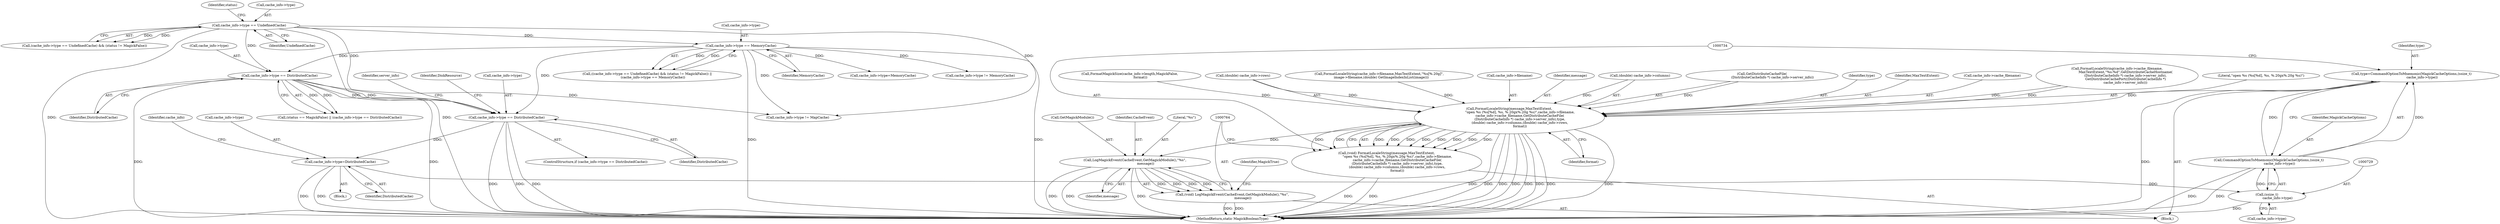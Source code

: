digraph "0_ImageMagick_4e81ce8b07219c69a9aeccb0f7f7b927ca6db74c_0@pointer" {
"1000724" [label="(Call,type=CommandOptionToMnemonic(MagickCacheOptions,(ssize_t)\n                    cache_info->type))"];
"1000726" [label="(Call,CommandOptionToMnemonic(MagickCacheOptions,(ssize_t)\n                    cache_info->type))"];
"1000728" [label="(Call,(ssize_t)\n                    cache_info->type)"];
"1000644" [label="(Call,cache_info->type=DistributedCache)"];
"1000601" [label="(Call,cache_info->type == DistributedCache)"];
"1000425" [label="(Call,cache_info->type == MemoryCache)"];
"1000417" [label="(Call,cache_info->type == UndefinedCache)"];
"1000593" [label="(Call,cache_info->type == DistributedCache)"];
"1000735" [label="(Call,FormatLocaleString(message,MaxTextExtent,\n                    \"open %s (%s[%d], %s, %.20gx%.20g %s)\",cache_info->filename,\n                    cache_info->cache_filename,GetDistributeCacheFile(\n                    (DistributeCacheInfo *) cache_info->server_info),type,\n                    (double) cache_info->columns,(double) cache_info->rows,\n                    format))"];
"1000733" [label="(Call,(void) FormatLocaleString(message,MaxTextExtent,\n                    \"open %s (%s[%d], %s, %.20gx%.20g %s)\",cache_info->filename,\n                    cache_info->cache_filename,GetDistributeCacheFile(\n                    (DistributeCacheInfo *) cache_info->server_info),type,\n                    (double) cache_info->columns,(double) cache_info->rows,\n                    format))"];
"1000765" [label="(Call,LogMagickEvent(CacheEvent,GetMagickModule(),\"%s\",\n                    message))"];
"1000763" [label="(Call,(void) LogMagickEvent(CacheEvent,GetMagickModule(),\"%s\",\n                    message))"];
"1000423" [label="(Identifier,status)"];
"1000762" [label="(Identifier,format)"];
"1000219" [label="(Call,FormatLocaleString(cache_info->filename,MaxTextExtent,\"%s[%.20g]\",\n    image->filename,(double) GetImageIndexInList(image)))"];
"1000589" [label="(Call,(status == MagickFalse) || (cache_info->type == DistributedCache))"];
"1000739" [label="(Call,cache_info->filename)"];
"1000601" [label="(Call,cache_info->type == DistributedCache)"];
"1000612" [label="(Identifier,server_info)"];
"1000457" [label="(Call,cache_info->type=MemoryCache)"];
"1000736" [label="(Identifier,message)"];
"1000768" [label="(Literal,\"%s\")"];
"1000644" [label="(Call,cache_info->type=DistributedCache)"];
"1000651" [label="(Identifier,cache_info)"];
"1000765" [label="(Call,LogMagickEvent(CacheEvent,GetMagickModule(),\"%s\",\n                    message))"];
"1000607" [label="(Identifier,DiskResource)"];
"1000645" [label="(Call,cache_info->type)"];
"1000745" [label="(Call,GetDistributeCacheFile(\n                    (DistributeCacheInfo *) cache_info->server_info))"];
"1000915" [label="(Call,cache_info->type != MemoryCache)"];
"1000415" [label="(Call,((cache_info->type == UndefinedCache) && (status != MagickFalse)) ||\n           (cache_info->type == MemoryCache))"];
"1000730" [label="(Call,cache_info->type)"];
"1000727" [label="(Identifier,MagickCacheOptions)"];
"1000425" [label="(Call,cache_info->type == MemoryCache)"];
"1000416" [label="(Call,(cache_info->type == UndefinedCache) && (status != MagickFalse))"];
"1000725" [label="(Identifier,type)"];
"1000724" [label="(Call,type=CommandOptionToMnemonic(MagickCacheOptions,(ssize_t)\n                    cache_info->type))"];
"1000751" [label="(Identifier,type)"];
"1000648" [label="(Identifier,DistributedCache)"];
"1000605" [label="(Identifier,DistributedCache)"];
"1000418" [label="(Call,cache_info->type)"];
"1000602" [label="(Call,cache_info->type)"];
"1000737" [label="(Identifier,MaxTextExtent)"];
"1000742" [label="(Call,cache_info->cache_filename)"];
"1000670" [label="(Call,FormatLocaleString(cache_info->cache_filename,\n                MaxTextExtent,\"%s:%d\",GetDistributeCacheHostname(\n                (DistributeCacheInfo *) cache_info->server_info),\n                GetDistributeCachePort((DistributeCacheInfo *)\n                cache_info->server_info)))"];
"1000417" [label="(Call,cache_info->type == UndefinedCache)"];
"1000910" [label="(Call,cache_info->type != MapCache)"];
"1000600" [label="(ControlStructure,if (cache_info->type == DistributedCache))"];
"1000738" [label="(Literal,\"open %s (%s[%d], %s, %.20gx%.20g %s)\")"];
"1000763" [label="(Call,(void) LogMagickEvent(CacheEvent,GetMagickModule(),\"%s\",\n                    message))"];
"1000593" [label="(Call,cache_info->type == DistributedCache)"];
"1000426" [label="(Call,cache_info->type)"];
"1000767" [label="(Call,GetMagickModule())"];
"1000429" [label="(Identifier,MemoryCache)"];
"1000769" [label="(Identifier,message)"];
"1000752" [label="(Call,(double) cache_info->columns)"];
"1000735" [label="(Call,FormatLocaleString(message,MaxTextExtent,\n                    \"open %s (%s[%d], %s, %.20gx%.20g %s)\",cache_info->filename,\n                    cache_info->cache_filename,GetDistributeCacheFile(\n                    (DistributeCacheInfo *) cache_info->server_info),type,\n                    (double) cache_info->columns,(double) cache_info->rows,\n                    format))"];
"1000715" [label="(Block,)"];
"1000597" [label="(Identifier,DistributedCache)"];
"1000733" [label="(Call,(void) FormatLocaleString(message,MaxTextExtent,\n                    \"open %s (%s[%d], %s, %.20gx%.20g %s)\",cache_info->filename,\n                    cache_info->cache_filename,GetDistributeCacheFile(\n                    (DistributeCacheInfo *) cache_info->server_info),type,\n                    (double) cache_info->columns,(double) cache_info->rows,\n                    format))"];
"1000728" [label="(Call,(ssize_t)\n                    cache_info->type)"];
"1000771" [label="(Identifier,MagickTrue)"];
"1000726" [label="(Call,CommandOptionToMnemonic(MagickCacheOptions,(ssize_t)\n                    cache_info->type))"];
"1001174" [label="(MethodReturn,static MagickBooleanType)"];
"1000643" [label="(Block,)"];
"1000718" [label="(Call,FormatMagickSize(cache_info->length,MagickFalse,\n                    format))"];
"1000594" [label="(Call,cache_info->type)"];
"1000421" [label="(Identifier,UndefinedCache)"];
"1000757" [label="(Call,(double) cache_info->rows)"];
"1000766" [label="(Identifier,CacheEvent)"];
"1000724" -> "1000715"  [label="AST: "];
"1000724" -> "1000726"  [label="CFG: "];
"1000725" -> "1000724"  [label="AST: "];
"1000726" -> "1000724"  [label="AST: "];
"1000734" -> "1000724"  [label="CFG: "];
"1000724" -> "1001174"  [label="DDG: "];
"1000726" -> "1000724"  [label="DDG: "];
"1000726" -> "1000724"  [label="DDG: "];
"1000724" -> "1000735"  [label="DDG: "];
"1000726" -> "1000728"  [label="CFG: "];
"1000727" -> "1000726"  [label="AST: "];
"1000728" -> "1000726"  [label="AST: "];
"1000726" -> "1001174"  [label="DDG: "];
"1000726" -> "1001174"  [label="DDG: "];
"1000728" -> "1000726"  [label="DDG: "];
"1000728" -> "1000730"  [label="CFG: "];
"1000729" -> "1000728"  [label="AST: "];
"1000730" -> "1000728"  [label="AST: "];
"1000728" -> "1001174"  [label="DDG: "];
"1000644" -> "1000728"  [label="DDG: "];
"1000644" -> "1000643"  [label="AST: "];
"1000644" -> "1000648"  [label="CFG: "];
"1000645" -> "1000644"  [label="AST: "];
"1000648" -> "1000644"  [label="AST: "];
"1000651" -> "1000644"  [label="CFG: "];
"1000644" -> "1001174"  [label="DDG: "];
"1000644" -> "1001174"  [label="DDG: "];
"1000601" -> "1000644"  [label="DDG: "];
"1000601" -> "1000600"  [label="AST: "];
"1000601" -> "1000605"  [label="CFG: "];
"1000602" -> "1000601"  [label="AST: "];
"1000605" -> "1000601"  [label="AST: "];
"1000607" -> "1000601"  [label="CFG: "];
"1000612" -> "1000601"  [label="CFG: "];
"1000601" -> "1001174"  [label="DDG: "];
"1000601" -> "1001174"  [label="DDG: "];
"1000601" -> "1001174"  [label="DDG: "];
"1000425" -> "1000601"  [label="DDG: "];
"1000417" -> "1000601"  [label="DDG: "];
"1000593" -> "1000601"  [label="DDG: "];
"1000593" -> "1000601"  [label="DDG: "];
"1000425" -> "1000415"  [label="AST: "];
"1000425" -> "1000429"  [label="CFG: "];
"1000426" -> "1000425"  [label="AST: "];
"1000429" -> "1000425"  [label="AST: "];
"1000415" -> "1000425"  [label="CFG: "];
"1000425" -> "1001174"  [label="DDG: "];
"1000425" -> "1001174"  [label="DDG: "];
"1000425" -> "1000415"  [label="DDG: "];
"1000425" -> "1000415"  [label="DDG: "];
"1000417" -> "1000425"  [label="DDG: "];
"1000425" -> "1000457"  [label="DDG: "];
"1000425" -> "1000593"  [label="DDG: "];
"1000425" -> "1000910"  [label="DDG: "];
"1000425" -> "1000915"  [label="DDG: "];
"1000417" -> "1000416"  [label="AST: "];
"1000417" -> "1000421"  [label="CFG: "];
"1000418" -> "1000417"  [label="AST: "];
"1000421" -> "1000417"  [label="AST: "];
"1000423" -> "1000417"  [label="CFG: "];
"1000416" -> "1000417"  [label="CFG: "];
"1000417" -> "1001174"  [label="DDG: "];
"1000417" -> "1001174"  [label="DDG: "];
"1000417" -> "1000416"  [label="DDG: "];
"1000417" -> "1000416"  [label="DDG: "];
"1000417" -> "1000593"  [label="DDG: "];
"1000417" -> "1000910"  [label="DDG: "];
"1000593" -> "1000589"  [label="AST: "];
"1000593" -> "1000597"  [label="CFG: "];
"1000594" -> "1000593"  [label="AST: "];
"1000597" -> "1000593"  [label="AST: "];
"1000589" -> "1000593"  [label="CFG: "];
"1000593" -> "1001174"  [label="DDG: "];
"1000593" -> "1001174"  [label="DDG: "];
"1000593" -> "1000589"  [label="DDG: "];
"1000593" -> "1000589"  [label="DDG: "];
"1000593" -> "1000910"  [label="DDG: "];
"1000735" -> "1000733"  [label="AST: "];
"1000735" -> "1000762"  [label="CFG: "];
"1000736" -> "1000735"  [label="AST: "];
"1000737" -> "1000735"  [label="AST: "];
"1000738" -> "1000735"  [label="AST: "];
"1000739" -> "1000735"  [label="AST: "];
"1000742" -> "1000735"  [label="AST: "];
"1000745" -> "1000735"  [label="AST: "];
"1000751" -> "1000735"  [label="AST: "];
"1000752" -> "1000735"  [label="AST: "];
"1000757" -> "1000735"  [label="AST: "];
"1000762" -> "1000735"  [label="AST: "];
"1000733" -> "1000735"  [label="CFG: "];
"1000735" -> "1001174"  [label="DDG: "];
"1000735" -> "1001174"  [label="DDG: "];
"1000735" -> "1001174"  [label="DDG: "];
"1000735" -> "1001174"  [label="DDG: "];
"1000735" -> "1001174"  [label="DDG: "];
"1000735" -> "1001174"  [label="DDG: "];
"1000735" -> "1001174"  [label="DDG: "];
"1000735" -> "1001174"  [label="DDG: "];
"1000735" -> "1000733"  [label="DDG: "];
"1000735" -> "1000733"  [label="DDG: "];
"1000735" -> "1000733"  [label="DDG: "];
"1000735" -> "1000733"  [label="DDG: "];
"1000735" -> "1000733"  [label="DDG: "];
"1000735" -> "1000733"  [label="DDG: "];
"1000735" -> "1000733"  [label="DDG: "];
"1000735" -> "1000733"  [label="DDG: "];
"1000735" -> "1000733"  [label="DDG: "];
"1000735" -> "1000733"  [label="DDG: "];
"1000670" -> "1000735"  [label="DDG: "];
"1000670" -> "1000735"  [label="DDG: "];
"1000219" -> "1000735"  [label="DDG: "];
"1000745" -> "1000735"  [label="DDG: "];
"1000752" -> "1000735"  [label="DDG: "];
"1000757" -> "1000735"  [label="DDG: "];
"1000718" -> "1000735"  [label="DDG: "];
"1000735" -> "1000765"  [label="DDG: "];
"1000733" -> "1000715"  [label="AST: "];
"1000734" -> "1000733"  [label="AST: "];
"1000764" -> "1000733"  [label="CFG: "];
"1000733" -> "1001174"  [label="DDG: "];
"1000733" -> "1001174"  [label="DDG: "];
"1000765" -> "1000763"  [label="AST: "];
"1000765" -> "1000769"  [label="CFG: "];
"1000766" -> "1000765"  [label="AST: "];
"1000767" -> "1000765"  [label="AST: "];
"1000768" -> "1000765"  [label="AST: "];
"1000769" -> "1000765"  [label="AST: "];
"1000763" -> "1000765"  [label="CFG: "];
"1000765" -> "1001174"  [label="DDG: "];
"1000765" -> "1001174"  [label="DDG: "];
"1000765" -> "1001174"  [label="DDG: "];
"1000765" -> "1000763"  [label="DDG: "];
"1000765" -> "1000763"  [label="DDG: "];
"1000765" -> "1000763"  [label="DDG: "];
"1000765" -> "1000763"  [label="DDG: "];
"1000763" -> "1000715"  [label="AST: "];
"1000764" -> "1000763"  [label="AST: "];
"1000771" -> "1000763"  [label="CFG: "];
"1000763" -> "1001174"  [label="DDG: "];
"1000763" -> "1001174"  [label="DDG: "];
}
